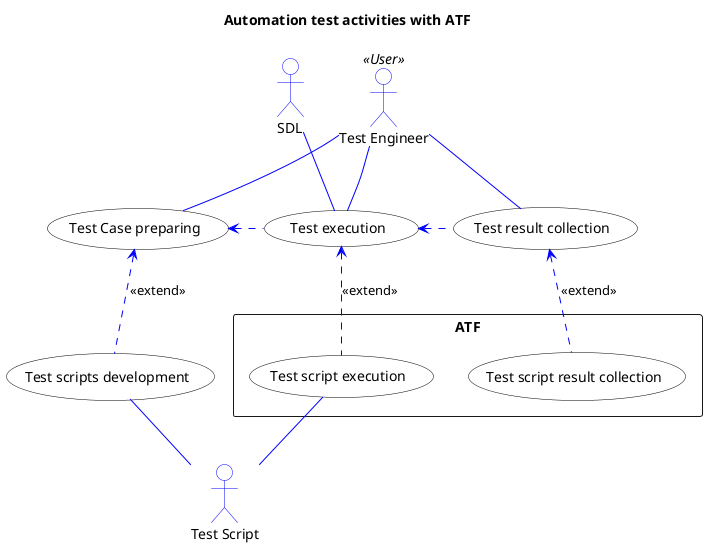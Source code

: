 @startuml
/'
It is a source file for ATF SAD diagram.
For further information, please, follow http://plantuml.com/
'/

skinparam shadowing false
skinparam actorBackgroundColor white
skinparam actorBorderColor blue
skinparam usecase {
	BackgroundColor white
	BorderColor black
	
	ArrowColor blue
	ActorBorderColor blue
}
'---------------------------
title Automation test activities with ATF

actor "Test Engineer" as :user: <<User>>
actor "Test Script" as :script:
actor :SDL:
usecase (Test Case preparing) as (test_case)
usecase (Test execution) as (test_exec)
usecase (Test result collection) as (test_collect)

usecase (Test scripts development) as (test_case_auto)
rectangle ATF {
    usecase (Test script execution)  as (test_exec_auto)
    usecase (Test script result collection) as (test_collect_auto)
}

:SDL: -[hidden]right- :user:
:SDL: -down- (test_exec)
':user: <left-
:user: -down- (test_case)
:user: -down- (test_exec)
:user: -down- (test_collect)

(test_case) <.down. (test_case_auto) : <<extend>>
(test_exec) <.down. (test_exec_auto) : <<extend>>
(test_collect) <.down. (test_collect_auto) : <<extend>>

(test_case) <. (test_exec) 
(test_exec) <. (test_collect)
' (test_case_auto) <.right. (test_exec_auto) 

:script: -up- (test_case_auto)
:script: -up- (test_exec_auto)

@enduml
